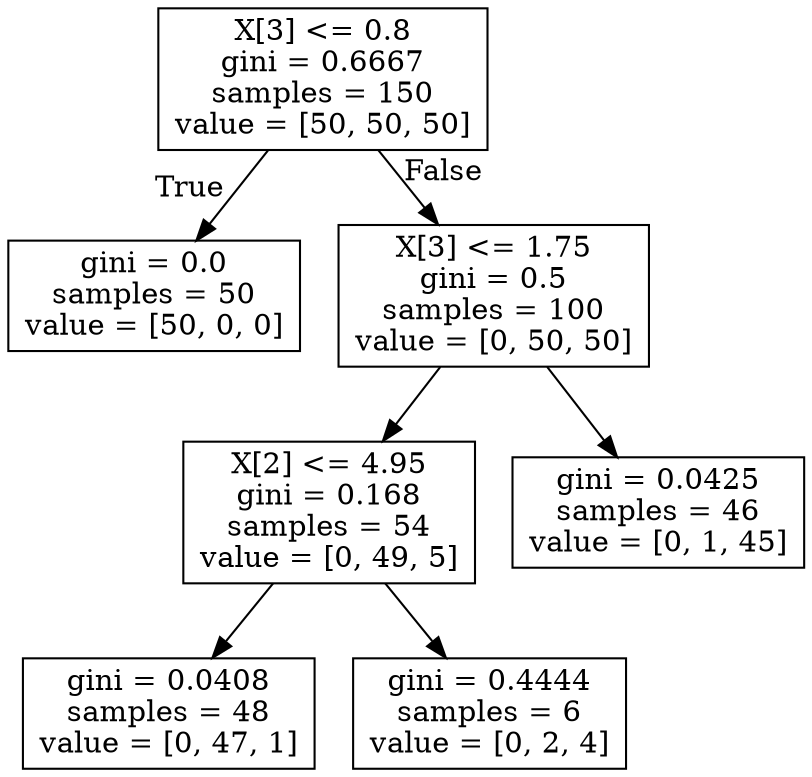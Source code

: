 digraph Tree {
node [shape=box] ;
0 [label="X[3] <= 0.8\ngini = 0.6667\nsamples = 150\nvalue = [50, 50, 50]"] ;
1 [label="gini = 0.0\nsamples = 50\nvalue = [50, 0, 0]"] ;
0 -> 1 [labeldistance=2.5, labelangle=45, headlabel="True"] ;
2 [label="X[3] <= 1.75\ngini = 0.5\nsamples = 100\nvalue = [0, 50, 50]"] ;
0 -> 2 [labeldistance=2.5, labelangle=-45, headlabel="False"] ;
3 [label="X[2] <= 4.95\ngini = 0.168\nsamples = 54\nvalue = [0, 49, 5]"] ;
2 -> 3 ;
5 [label="gini = 0.0408\nsamples = 48\nvalue = [0, 47, 1]"] ;
3 -> 5 ;
6 [label="gini = 0.4444\nsamples = 6\nvalue = [0, 2, 4]"] ;
3 -> 6 ;
4 [label="gini = 0.0425\nsamples = 46\nvalue = [0, 1, 45]"] ;
2 -> 4 ;
}